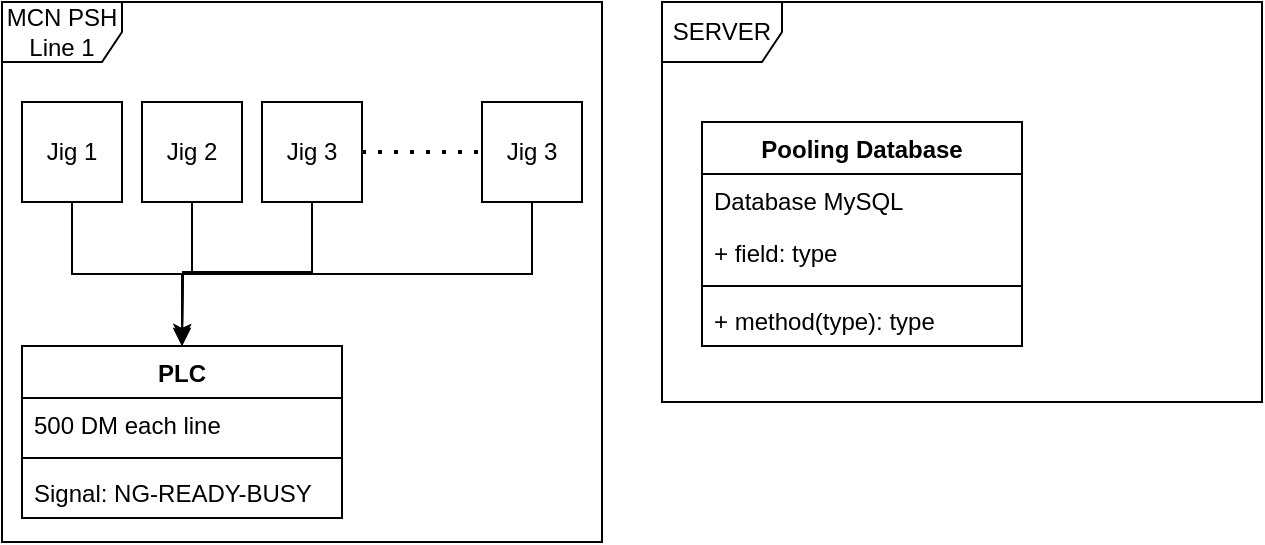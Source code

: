 <mxfile version="21.3.8" type="github">
  <diagram name="Page-1" id="0783ab3e-0a74-02c8-0abd-f7b4e66b4bec">
    <mxGraphModel dx="1674" dy="834" grid="1" gridSize="10" guides="1" tooltips="1" connect="1" arrows="1" fold="1" page="1" pageScale="1" pageWidth="850" pageHeight="1100" background="none" math="0" shadow="0">
      <root>
        <mxCell id="0" />
        <mxCell id="1" parent="0" />
        <mxCell id="ShEfWIWbOcaYMvMY--nj-62" style="edgeStyle=orthogonalEdgeStyle;rounded=0;orthogonalLoop=1;jettySize=auto;html=1;exitX=0.5;exitY=1;exitDx=0;exitDy=0;entryX=0.5;entryY=0;entryDx=0;entryDy=0;" edge="1" parent="1" source="ShEfWIWbOcaYMvMY--nj-1" target="ShEfWIWbOcaYMvMY--nj-58">
          <mxGeometry relative="1" as="geometry" />
        </mxCell>
        <mxCell id="ShEfWIWbOcaYMvMY--nj-1" value="Jig 1" style="html=1;whiteSpace=wrap;" vertex="1" parent="1">
          <mxGeometry x="20" y="190" width="50" height="50" as="geometry" />
        </mxCell>
        <mxCell id="ShEfWIWbOcaYMvMY--nj-2" value="MCN PSH Line 1" style="shape=umlFrame;whiteSpace=wrap;html=1;pointerEvents=0;" vertex="1" parent="1">
          <mxGeometry x="10" y="140" width="300" height="270" as="geometry" />
        </mxCell>
        <mxCell id="ShEfWIWbOcaYMvMY--nj-63" style="edgeStyle=orthogonalEdgeStyle;rounded=0;orthogonalLoop=1;jettySize=auto;html=1;exitX=0.5;exitY=1;exitDx=0;exitDy=0;" edge="1" parent="1" source="ShEfWIWbOcaYMvMY--nj-3">
          <mxGeometry relative="1" as="geometry">
            <mxPoint x="100" y="310" as="targetPoint" />
          </mxGeometry>
        </mxCell>
        <mxCell id="ShEfWIWbOcaYMvMY--nj-3" value="Jig 2" style="html=1;whiteSpace=wrap;" vertex="1" parent="1">
          <mxGeometry x="80" y="190" width="50" height="50" as="geometry" />
        </mxCell>
        <mxCell id="ShEfWIWbOcaYMvMY--nj-64" style="edgeStyle=orthogonalEdgeStyle;rounded=0;orthogonalLoop=1;jettySize=auto;html=1;exitX=0.5;exitY=1;exitDx=0;exitDy=0;" edge="1" parent="1" source="ShEfWIWbOcaYMvMY--nj-4">
          <mxGeometry relative="1" as="geometry">
            <mxPoint x="100" y="310" as="targetPoint" />
          </mxGeometry>
        </mxCell>
        <mxCell id="ShEfWIWbOcaYMvMY--nj-4" value="Jig 3" style="html=1;whiteSpace=wrap;" vertex="1" parent="1">
          <mxGeometry x="140" y="190" width="50" height="50" as="geometry" />
        </mxCell>
        <mxCell id="ShEfWIWbOcaYMvMY--nj-65" style="edgeStyle=orthogonalEdgeStyle;rounded=0;orthogonalLoop=1;jettySize=auto;html=1;exitX=0.5;exitY=1;exitDx=0;exitDy=0;entryX=0.5;entryY=0;entryDx=0;entryDy=0;" edge="1" parent="1" source="ShEfWIWbOcaYMvMY--nj-17" target="ShEfWIWbOcaYMvMY--nj-58">
          <mxGeometry relative="1" as="geometry" />
        </mxCell>
        <mxCell id="ShEfWIWbOcaYMvMY--nj-17" value="Jig 3" style="html=1;whiteSpace=wrap;" vertex="1" parent="1">
          <mxGeometry x="250" y="190" width="50" height="50" as="geometry" />
        </mxCell>
        <mxCell id="ShEfWIWbOcaYMvMY--nj-20" value="" style="endArrow=none;dashed=1;html=1;dashPattern=1 3;strokeWidth=2;rounded=0;exitX=1;exitY=0.5;exitDx=0;exitDy=0;entryX=0;entryY=0.5;entryDx=0;entryDy=0;" edge="1" parent="1" source="ShEfWIWbOcaYMvMY--nj-4" target="ShEfWIWbOcaYMvMY--nj-17">
          <mxGeometry width="50" height="50" relative="1" as="geometry">
            <mxPoint x="500" y="190" as="sourcePoint" />
            <mxPoint x="550" y="140" as="targetPoint" />
          </mxGeometry>
        </mxCell>
        <mxCell id="ShEfWIWbOcaYMvMY--nj-51" value="SERVER" style="shape=umlFrame;whiteSpace=wrap;html=1;pointerEvents=0;" vertex="1" parent="1">
          <mxGeometry x="340" y="140" width="300" height="200" as="geometry" />
        </mxCell>
        <mxCell id="ShEfWIWbOcaYMvMY--nj-53" value="Pooling Database" style="swimlane;fontStyle=1;align=center;verticalAlign=top;childLayout=stackLayout;horizontal=1;startSize=26;horizontalStack=0;resizeParent=1;resizeParentMax=0;resizeLast=0;collapsible=1;marginBottom=0;whiteSpace=wrap;html=1;" vertex="1" parent="1">
          <mxGeometry x="360" y="200" width="160" height="112" as="geometry" />
        </mxCell>
        <mxCell id="ShEfWIWbOcaYMvMY--nj-54" value="Database MySQL" style="text;strokeColor=none;fillColor=none;align=left;verticalAlign=top;spacingLeft=4;spacingRight=4;overflow=hidden;rotatable=0;points=[[0,0.5],[1,0.5]];portConstraint=eastwest;whiteSpace=wrap;html=1;" vertex="1" parent="ShEfWIWbOcaYMvMY--nj-53">
          <mxGeometry y="26" width="160" height="26" as="geometry" />
        </mxCell>
        <mxCell id="ShEfWIWbOcaYMvMY--nj-57" value="+ field: type" style="text;strokeColor=none;fillColor=none;align=left;verticalAlign=top;spacingLeft=4;spacingRight=4;overflow=hidden;rotatable=0;points=[[0,0.5],[1,0.5]];portConstraint=eastwest;whiteSpace=wrap;html=1;" vertex="1" parent="ShEfWIWbOcaYMvMY--nj-53">
          <mxGeometry y="52" width="160" height="26" as="geometry" />
        </mxCell>
        <mxCell id="ShEfWIWbOcaYMvMY--nj-55" value="" style="line;strokeWidth=1;fillColor=none;align=left;verticalAlign=middle;spacingTop=-1;spacingLeft=3;spacingRight=3;rotatable=0;labelPosition=right;points=[];portConstraint=eastwest;strokeColor=inherit;" vertex="1" parent="ShEfWIWbOcaYMvMY--nj-53">
          <mxGeometry y="78" width="160" height="8" as="geometry" />
        </mxCell>
        <mxCell id="ShEfWIWbOcaYMvMY--nj-56" value="+ method(type): type" style="text;strokeColor=none;fillColor=none;align=left;verticalAlign=top;spacingLeft=4;spacingRight=4;overflow=hidden;rotatable=0;points=[[0,0.5],[1,0.5]];portConstraint=eastwest;whiteSpace=wrap;html=1;" vertex="1" parent="ShEfWIWbOcaYMvMY--nj-53">
          <mxGeometry y="86" width="160" height="26" as="geometry" />
        </mxCell>
        <mxCell id="ShEfWIWbOcaYMvMY--nj-58" value="PLC" style="swimlane;fontStyle=1;align=center;verticalAlign=top;childLayout=stackLayout;horizontal=1;startSize=26;horizontalStack=0;resizeParent=1;resizeParentMax=0;resizeLast=0;collapsible=1;marginBottom=0;whiteSpace=wrap;html=1;" vertex="1" parent="1">
          <mxGeometry x="20" y="312" width="160" height="86" as="geometry" />
        </mxCell>
        <mxCell id="ShEfWIWbOcaYMvMY--nj-59" value="500 DM each line" style="text;strokeColor=none;fillColor=none;align=left;verticalAlign=top;spacingLeft=4;spacingRight=4;overflow=hidden;rotatable=0;points=[[0,0.5],[1,0.5]];portConstraint=eastwest;whiteSpace=wrap;html=1;" vertex="1" parent="ShEfWIWbOcaYMvMY--nj-58">
          <mxGeometry y="26" width="160" height="26" as="geometry" />
        </mxCell>
        <mxCell id="ShEfWIWbOcaYMvMY--nj-60" value="" style="line;strokeWidth=1;fillColor=none;align=left;verticalAlign=middle;spacingTop=-1;spacingLeft=3;spacingRight=3;rotatable=0;labelPosition=right;points=[];portConstraint=eastwest;strokeColor=inherit;" vertex="1" parent="ShEfWIWbOcaYMvMY--nj-58">
          <mxGeometry y="52" width="160" height="8" as="geometry" />
        </mxCell>
        <mxCell id="ShEfWIWbOcaYMvMY--nj-61" value="Signal: NG-READY-BUSY" style="text;strokeColor=none;fillColor=none;align=left;verticalAlign=top;spacingLeft=4;spacingRight=4;overflow=hidden;rotatable=0;points=[[0,0.5],[1,0.5]];portConstraint=eastwest;whiteSpace=wrap;html=1;" vertex="1" parent="ShEfWIWbOcaYMvMY--nj-58">
          <mxGeometry y="60" width="160" height="26" as="geometry" />
        </mxCell>
      </root>
    </mxGraphModel>
  </diagram>
</mxfile>
